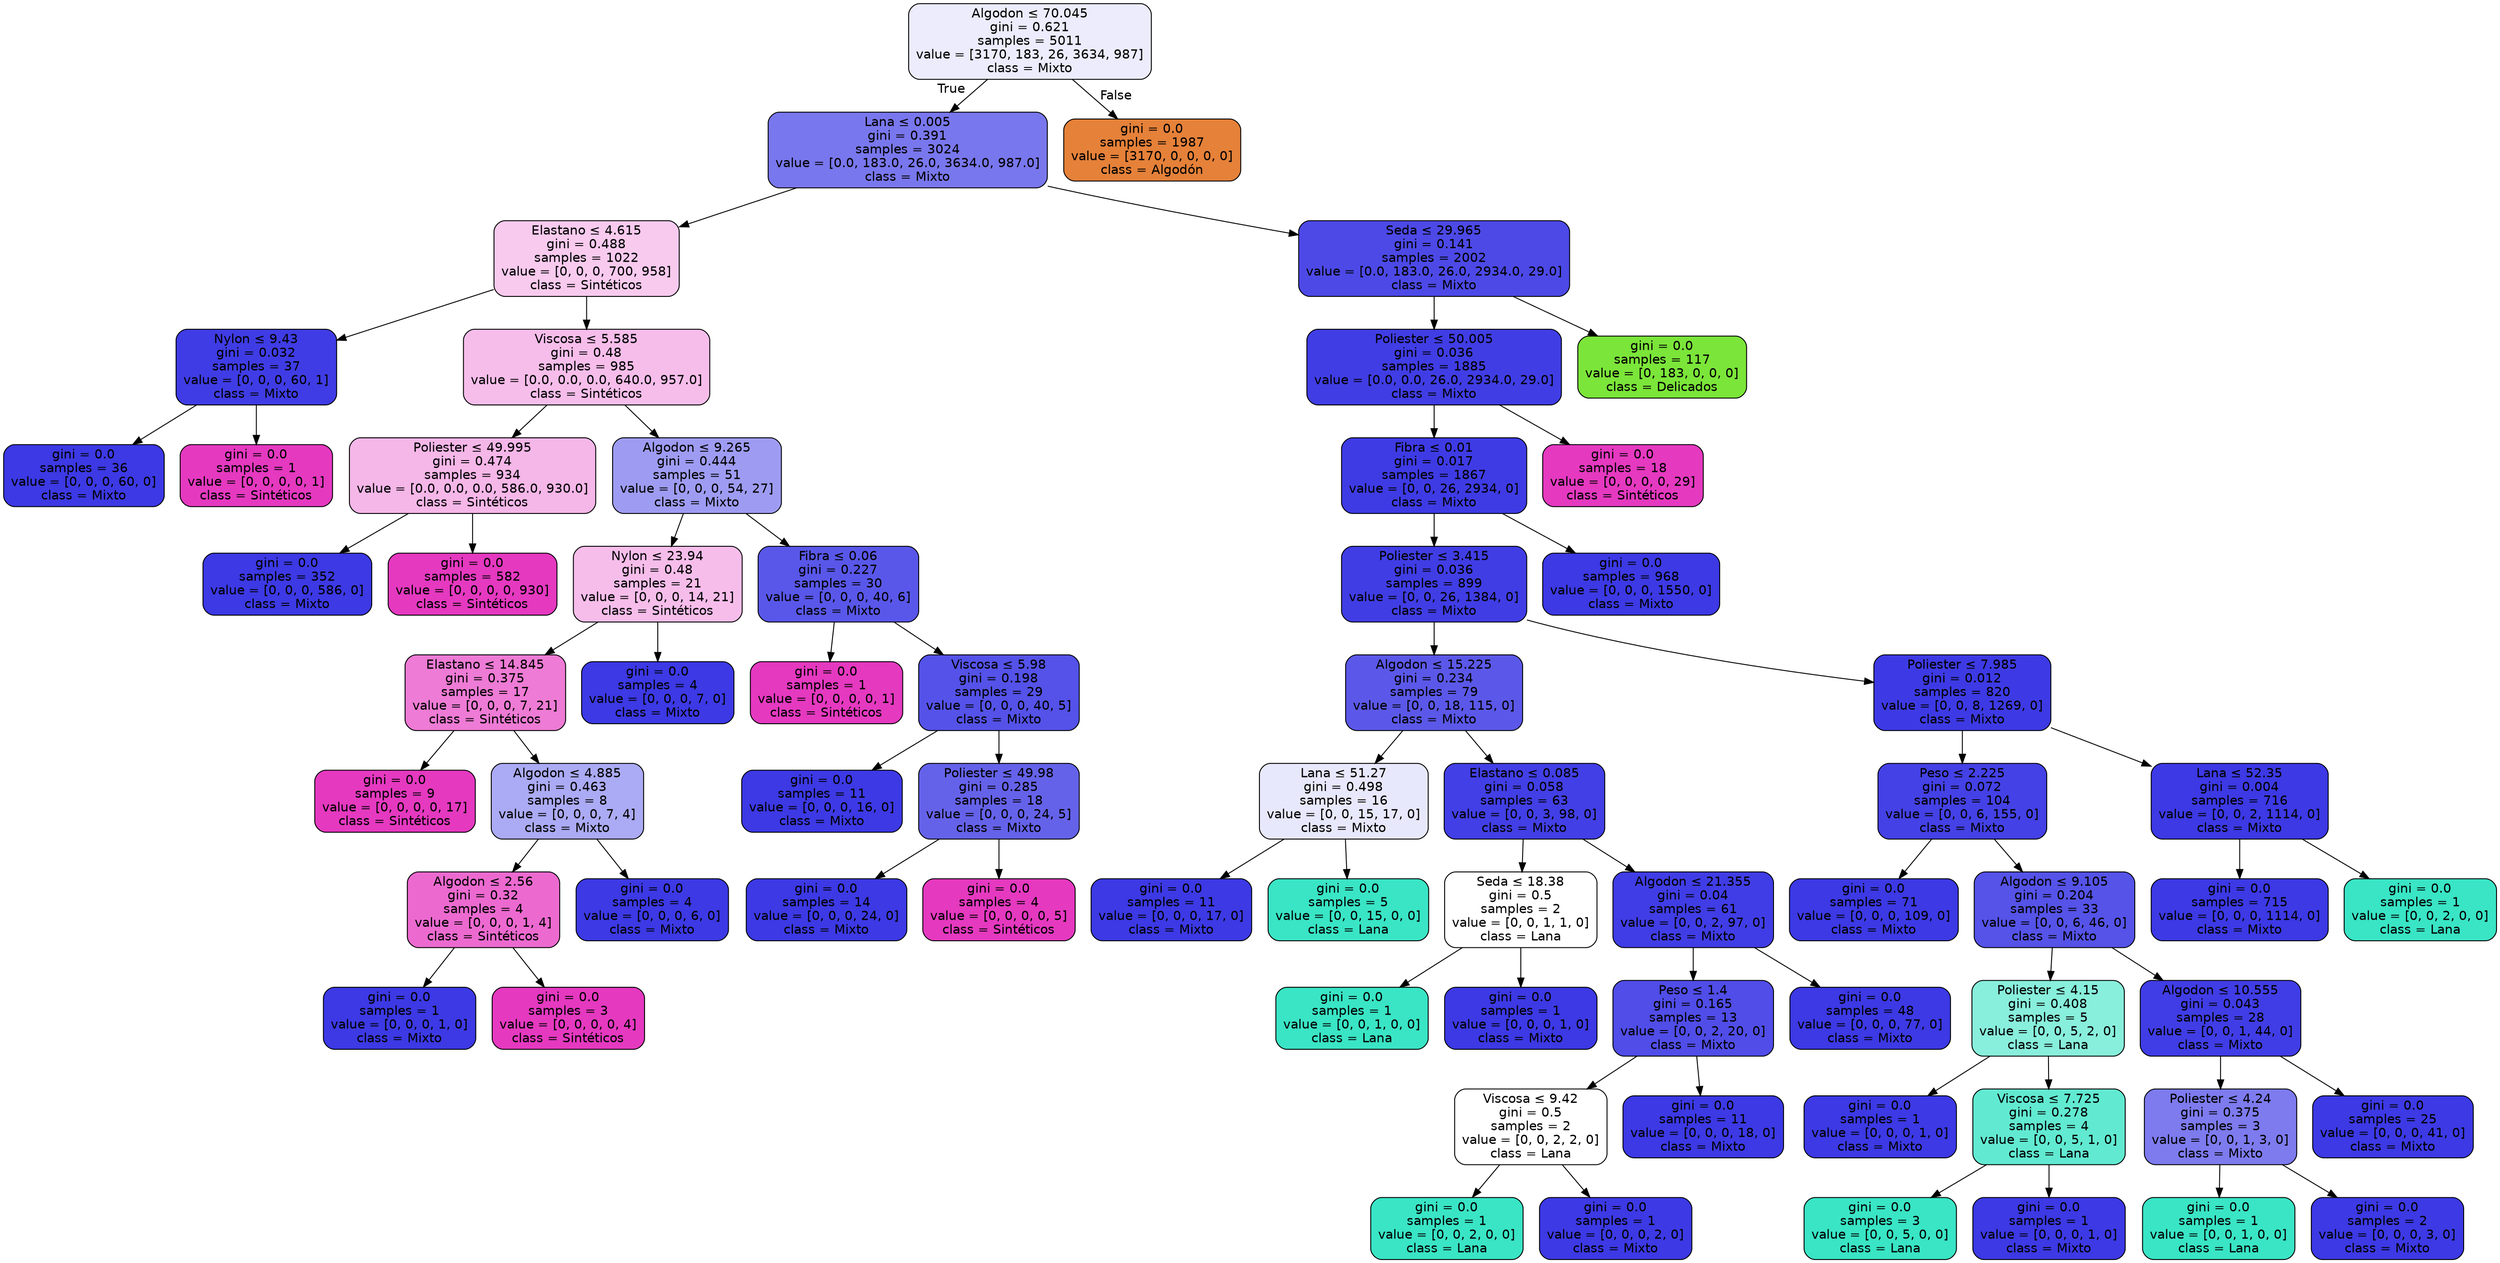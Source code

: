 digraph Tree {
node [shape=box, style="filled, rounded", color="black", fontname="helvetica"] ;
edge [fontname="helvetica"] ;
0 [label=<Algodon &le; 70.045<br/>gini = 0.621<br/>samples = 5011<br/>value = [3170, 183, 26, 3634, 987]<br/>class = Mixto>, fillcolor="#ececfd"] ;
1 [label=<Lana &le; 0.005<br/>gini = 0.391<br/>samples = 3024<br/>value = [0.0, 183.0, 26.0, 3634.0, 987.0]<br/>class = Mixto>, fillcolor="#7977ed"] ;
0 -> 1 [labeldistance=2.5, labelangle=45, headlabel="True"] ;
2 [label=<Elastano &le; 4.615<br/>gini = 0.488<br/>samples = 1022<br/>value = [0, 0, 0, 700, 958]<br/>class = Sintéticos>, fillcolor="#f8caee"] ;
1 -> 2 ;
3 [label=<Nylon &le; 9.43<br/>gini = 0.032<br/>samples = 37<br/>value = [0, 0, 0, 60, 1]<br/>class = Mixto>, fillcolor="#3f3ce5"] ;
2 -> 3 ;
4 [label=<gini = 0.0<br/>samples = 36<br/>value = [0, 0, 0, 60, 0]<br/>class = Mixto>, fillcolor="#3c39e5"] ;
3 -> 4 ;
5 [label=<gini = 0.0<br/>samples = 1<br/>value = [0, 0, 0, 0, 1]<br/>class = Sintéticos>, fillcolor="#e539c0"] ;
3 -> 5 ;
6 [label=<Viscosa &le; 5.585<br/>gini = 0.48<br/>samples = 985<br/>value = [0.0, 0.0, 0.0, 640.0, 957.0]<br/>class = Sintéticos>, fillcolor="#f6bdea"] ;
2 -> 6 ;
7 [label=<Poliester &le; 49.995<br/>gini = 0.474<br/>samples = 934<br/>value = [0.0, 0.0, 0.0, 586.0, 930.0]<br/>class = Sintéticos>, fillcolor="#f5b6e8"] ;
6 -> 7 ;
8 [label=<gini = 0.0<br/>samples = 352<br/>value = [0, 0, 0, 586, 0]<br/>class = Mixto>, fillcolor="#3c39e5"] ;
7 -> 8 ;
9 [label=<gini = 0.0<br/>samples = 582<br/>value = [0, 0, 0, 0, 930]<br/>class = Sintéticos>, fillcolor="#e539c0"] ;
7 -> 9 ;
10 [label=<Algodon &le; 9.265<br/>gini = 0.444<br/>samples = 51<br/>value = [0, 0, 0, 54, 27]<br/>class = Mixto>, fillcolor="#9e9cf2"] ;
6 -> 10 ;
11 [label=<Nylon &le; 23.94<br/>gini = 0.48<br/>samples = 21<br/>value = [0, 0, 0, 14, 21]<br/>class = Sintéticos>, fillcolor="#f6bdea"] ;
10 -> 11 ;
12 [label=<Elastano &le; 14.845<br/>gini = 0.375<br/>samples = 17<br/>value = [0, 0, 0, 7, 21]<br/>class = Sintéticos>, fillcolor="#ee7bd5"] ;
11 -> 12 ;
13 [label=<gini = 0.0<br/>samples = 9<br/>value = [0, 0, 0, 0, 17]<br/>class = Sintéticos>, fillcolor="#e539c0"] ;
12 -> 13 ;
14 [label=<Algodon &le; 4.885<br/>gini = 0.463<br/>samples = 8<br/>value = [0, 0, 0, 7, 4]<br/>class = Mixto>, fillcolor="#abaaf4"] ;
12 -> 14 ;
15 [label=<Algodon &le; 2.56<br/>gini = 0.32<br/>samples = 4<br/>value = [0, 0, 0, 1, 4]<br/>class = Sintéticos>, fillcolor="#ec6ad0"] ;
14 -> 15 ;
16 [label=<gini = 0.0<br/>samples = 1<br/>value = [0, 0, 0, 1, 0]<br/>class = Mixto>, fillcolor="#3c39e5"] ;
15 -> 16 ;
17 [label=<gini = 0.0<br/>samples = 3<br/>value = [0, 0, 0, 0, 4]<br/>class = Sintéticos>, fillcolor="#e539c0"] ;
15 -> 17 ;
18 [label=<gini = 0.0<br/>samples = 4<br/>value = [0, 0, 0, 6, 0]<br/>class = Mixto>, fillcolor="#3c39e5"] ;
14 -> 18 ;
19 [label=<gini = 0.0<br/>samples = 4<br/>value = [0, 0, 0, 7, 0]<br/>class = Mixto>, fillcolor="#3c39e5"] ;
11 -> 19 ;
20 [label=<Fibra &le; 0.06<br/>gini = 0.227<br/>samples = 30<br/>value = [0, 0, 0, 40, 6]<br/>class = Mixto>, fillcolor="#5957e9"] ;
10 -> 20 ;
21 [label=<gini = 0.0<br/>samples = 1<br/>value = [0, 0, 0, 0, 1]<br/>class = Sintéticos>, fillcolor="#e539c0"] ;
20 -> 21 ;
22 [label=<Viscosa &le; 5.98<br/>gini = 0.198<br/>samples = 29<br/>value = [0, 0, 0, 40, 5]<br/>class = Mixto>, fillcolor="#5452e8"] ;
20 -> 22 ;
23 [label=<gini = 0.0<br/>samples = 11<br/>value = [0, 0, 0, 16, 0]<br/>class = Mixto>, fillcolor="#3c39e5"] ;
22 -> 23 ;
24 [label=<Poliester &le; 49.98<br/>gini = 0.285<br/>samples = 18<br/>value = [0, 0, 0, 24, 5]<br/>class = Mixto>, fillcolor="#6562ea"] ;
22 -> 24 ;
25 [label=<gini = 0.0<br/>samples = 14<br/>value = [0, 0, 0, 24, 0]<br/>class = Mixto>, fillcolor="#3c39e5"] ;
24 -> 25 ;
26 [label=<gini = 0.0<br/>samples = 4<br/>value = [0, 0, 0, 0, 5]<br/>class = Sintéticos>, fillcolor="#e539c0"] ;
24 -> 26 ;
27 [label=<Seda &le; 29.965<br/>gini = 0.141<br/>samples = 2002<br/>value = [0.0, 183.0, 26.0, 2934.0, 29.0]<br/>class = Mixto>, fillcolor="#4c49e7"] ;
1 -> 27 ;
28 [label=<Poliester &le; 50.005<br/>gini = 0.036<br/>samples = 1885<br/>value = [0.0, 0.0, 26.0, 2934.0, 29.0]<br/>class = Mixto>, fillcolor="#403de5"] ;
27 -> 28 ;
29 [label=<Fibra &le; 0.01<br/>gini = 0.017<br/>samples = 1867<br/>value = [0, 0, 26, 2934, 0]<br/>class = Mixto>, fillcolor="#3e3be5"] ;
28 -> 29 ;
30 [label=<Poliester &le; 3.415<br/>gini = 0.036<br/>samples = 899<br/>value = [0, 0, 26, 1384, 0]<br/>class = Mixto>, fillcolor="#403de5"] ;
29 -> 30 ;
31 [label=<Algodon &le; 15.225<br/>gini = 0.234<br/>samples = 79<br/>value = [0, 0, 18, 115, 0]<br/>class = Mixto>, fillcolor="#5b58e9"] ;
30 -> 31 ;
32 [label=<Lana &le; 51.27<br/>gini = 0.498<br/>samples = 16<br/>value = [0, 0, 15, 17, 0]<br/>class = Mixto>, fillcolor="#e8e8fc"] ;
31 -> 32 ;
33 [label=<gini = 0.0<br/>samples = 11<br/>value = [0, 0, 0, 17, 0]<br/>class = Mixto>, fillcolor="#3c39e5"] ;
32 -> 33 ;
34 [label=<gini = 0.0<br/>samples = 5<br/>value = [0, 0, 15, 0, 0]<br/>class = Lana>, fillcolor="#39e5c5"] ;
32 -> 34 ;
35 [label=<Elastano &le; 0.085<br/>gini = 0.058<br/>samples = 63<br/>value = [0, 0, 3, 98, 0]<br/>class = Mixto>, fillcolor="#423fe6"] ;
31 -> 35 ;
36 [label=<Seda &le; 18.38<br/>gini = 0.5<br/>samples = 2<br/>value = [0, 0, 1, 1, 0]<br/>class = Lana>, fillcolor="#ffffff"] ;
35 -> 36 ;
37 [label=<gini = 0.0<br/>samples = 1<br/>value = [0, 0, 1, 0, 0]<br/>class = Lana>, fillcolor="#39e5c5"] ;
36 -> 37 ;
38 [label=<gini = 0.0<br/>samples = 1<br/>value = [0, 0, 0, 1, 0]<br/>class = Mixto>, fillcolor="#3c39e5"] ;
36 -> 38 ;
39 [label=<Algodon &le; 21.355<br/>gini = 0.04<br/>samples = 61<br/>value = [0, 0, 2, 97, 0]<br/>class = Mixto>, fillcolor="#403de6"] ;
35 -> 39 ;
40 [label=<Peso &le; 1.4<br/>gini = 0.165<br/>samples = 13<br/>value = [0, 0, 2, 20, 0]<br/>class = Mixto>, fillcolor="#504de8"] ;
39 -> 40 ;
41 [label=<Viscosa &le; 9.42<br/>gini = 0.5<br/>samples = 2<br/>value = [0, 0, 2, 2, 0]<br/>class = Lana>, fillcolor="#ffffff"] ;
40 -> 41 ;
42 [label=<gini = 0.0<br/>samples = 1<br/>value = [0, 0, 2, 0, 0]<br/>class = Lana>, fillcolor="#39e5c5"] ;
41 -> 42 ;
43 [label=<gini = 0.0<br/>samples = 1<br/>value = [0, 0, 0, 2, 0]<br/>class = Mixto>, fillcolor="#3c39e5"] ;
41 -> 43 ;
44 [label=<gini = 0.0<br/>samples = 11<br/>value = [0, 0, 0, 18, 0]<br/>class = Mixto>, fillcolor="#3c39e5"] ;
40 -> 44 ;
45 [label=<gini = 0.0<br/>samples = 48<br/>value = [0, 0, 0, 77, 0]<br/>class = Mixto>, fillcolor="#3c39e5"] ;
39 -> 45 ;
46 [label=<Poliester &le; 7.985<br/>gini = 0.012<br/>samples = 820<br/>value = [0, 0, 8, 1269, 0]<br/>class = Mixto>, fillcolor="#3d3ae5"] ;
30 -> 46 ;
47 [label=<Peso &le; 2.225<br/>gini = 0.072<br/>samples = 104<br/>value = [0, 0, 6, 155, 0]<br/>class = Mixto>, fillcolor="#4441e6"] ;
46 -> 47 ;
48 [label=<gini = 0.0<br/>samples = 71<br/>value = [0, 0, 0, 109, 0]<br/>class = Mixto>, fillcolor="#3c39e5"] ;
47 -> 48 ;
49 [label=<Algodon &le; 9.105<br/>gini = 0.204<br/>samples = 33<br/>value = [0, 0, 6, 46, 0]<br/>class = Mixto>, fillcolor="#5553e8"] ;
47 -> 49 ;
50 [label=<Poliester &le; 4.15<br/>gini = 0.408<br/>samples = 5<br/>value = [0, 0, 5, 2, 0]<br/>class = Lana>, fillcolor="#88efdc"] ;
49 -> 50 ;
51 [label=<gini = 0.0<br/>samples = 1<br/>value = [0, 0, 0, 1, 0]<br/>class = Mixto>, fillcolor="#3c39e5"] ;
50 -> 51 ;
52 [label=<Viscosa &le; 7.725<br/>gini = 0.278<br/>samples = 4<br/>value = [0, 0, 5, 1, 0]<br/>class = Lana>, fillcolor="#61ead1"] ;
50 -> 52 ;
53 [label=<gini = 0.0<br/>samples = 3<br/>value = [0, 0, 5, 0, 0]<br/>class = Lana>, fillcolor="#39e5c5"] ;
52 -> 53 ;
54 [label=<gini = 0.0<br/>samples = 1<br/>value = [0, 0, 0, 1, 0]<br/>class = Mixto>, fillcolor="#3c39e5"] ;
52 -> 54 ;
55 [label=<Algodon &le; 10.555<br/>gini = 0.043<br/>samples = 28<br/>value = [0, 0, 1, 44, 0]<br/>class = Mixto>, fillcolor="#403de6"] ;
49 -> 55 ;
56 [label=<Poliester &le; 4.24<br/>gini = 0.375<br/>samples = 3<br/>value = [0, 0, 1, 3, 0]<br/>class = Mixto>, fillcolor="#7d7bee"] ;
55 -> 56 ;
57 [label=<gini = 0.0<br/>samples = 1<br/>value = [0, 0, 1, 0, 0]<br/>class = Lana>, fillcolor="#39e5c5"] ;
56 -> 57 ;
58 [label=<gini = 0.0<br/>samples = 2<br/>value = [0, 0, 0, 3, 0]<br/>class = Mixto>, fillcolor="#3c39e5"] ;
56 -> 58 ;
59 [label=<gini = 0.0<br/>samples = 25<br/>value = [0, 0, 0, 41, 0]<br/>class = Mixto>, fillcolor="#3c39e5"] ;
55 -> 59 ;
60 [label=<Lana &le; 52.35<br/>gini = 0.004<br/>samples = 716<br/>value = [0, 0, 2, 1114, 0]<br/>class = Mixto>, fillcolor="#3c39e5"] ;
46 -> 60 ;
61 [label=<gini = 0.0<br/>samples = 715<br/>value = [0, 0, 0, 1114, 0]<br/>class = Mixto>, fillcolor="#3c39e5"] ;
60 -> 61 ;
62 [label=<gini = 0.0<br/>samples = 1<br/>value = [0, 0, 2, 0, 0]<br/>class = Lana>, fillcolor="#39e5c5"] ;
60 -> 62 ;
63 [label=<gini = 0.0<br/>samples = 968<br/>value = [0, 0, 0, 1550, 0]<br/>class = Mixto>, fillcolor="#3c39e5"] ;
29 -> 63 ;
64 [label=<gini = 0.0<br/>samples = 18<br/>value = [0, 0, 0, 0, 29]<br/>class = Sintéticos>, fillcolor="#e539c0"] ;
28 -> 64 ;
65 [label=<gini = 0.0<br/>samples = 117<br/>value = [0, 183, 0, 0, 0]<br/>class = Delicados>, fillcolor="#7be539"] ;
27 -> 65 ;
66 [label=<gini = 0.0<br/>samples = 1987<br/>value = [3170, 0, 0, 0, 0]<br/>class = Algodón>, fillcolor="#e58139"] ;
0 -> 66 [labeldistance=2.5, labelangle=-45, headlabel="False"] ;
}